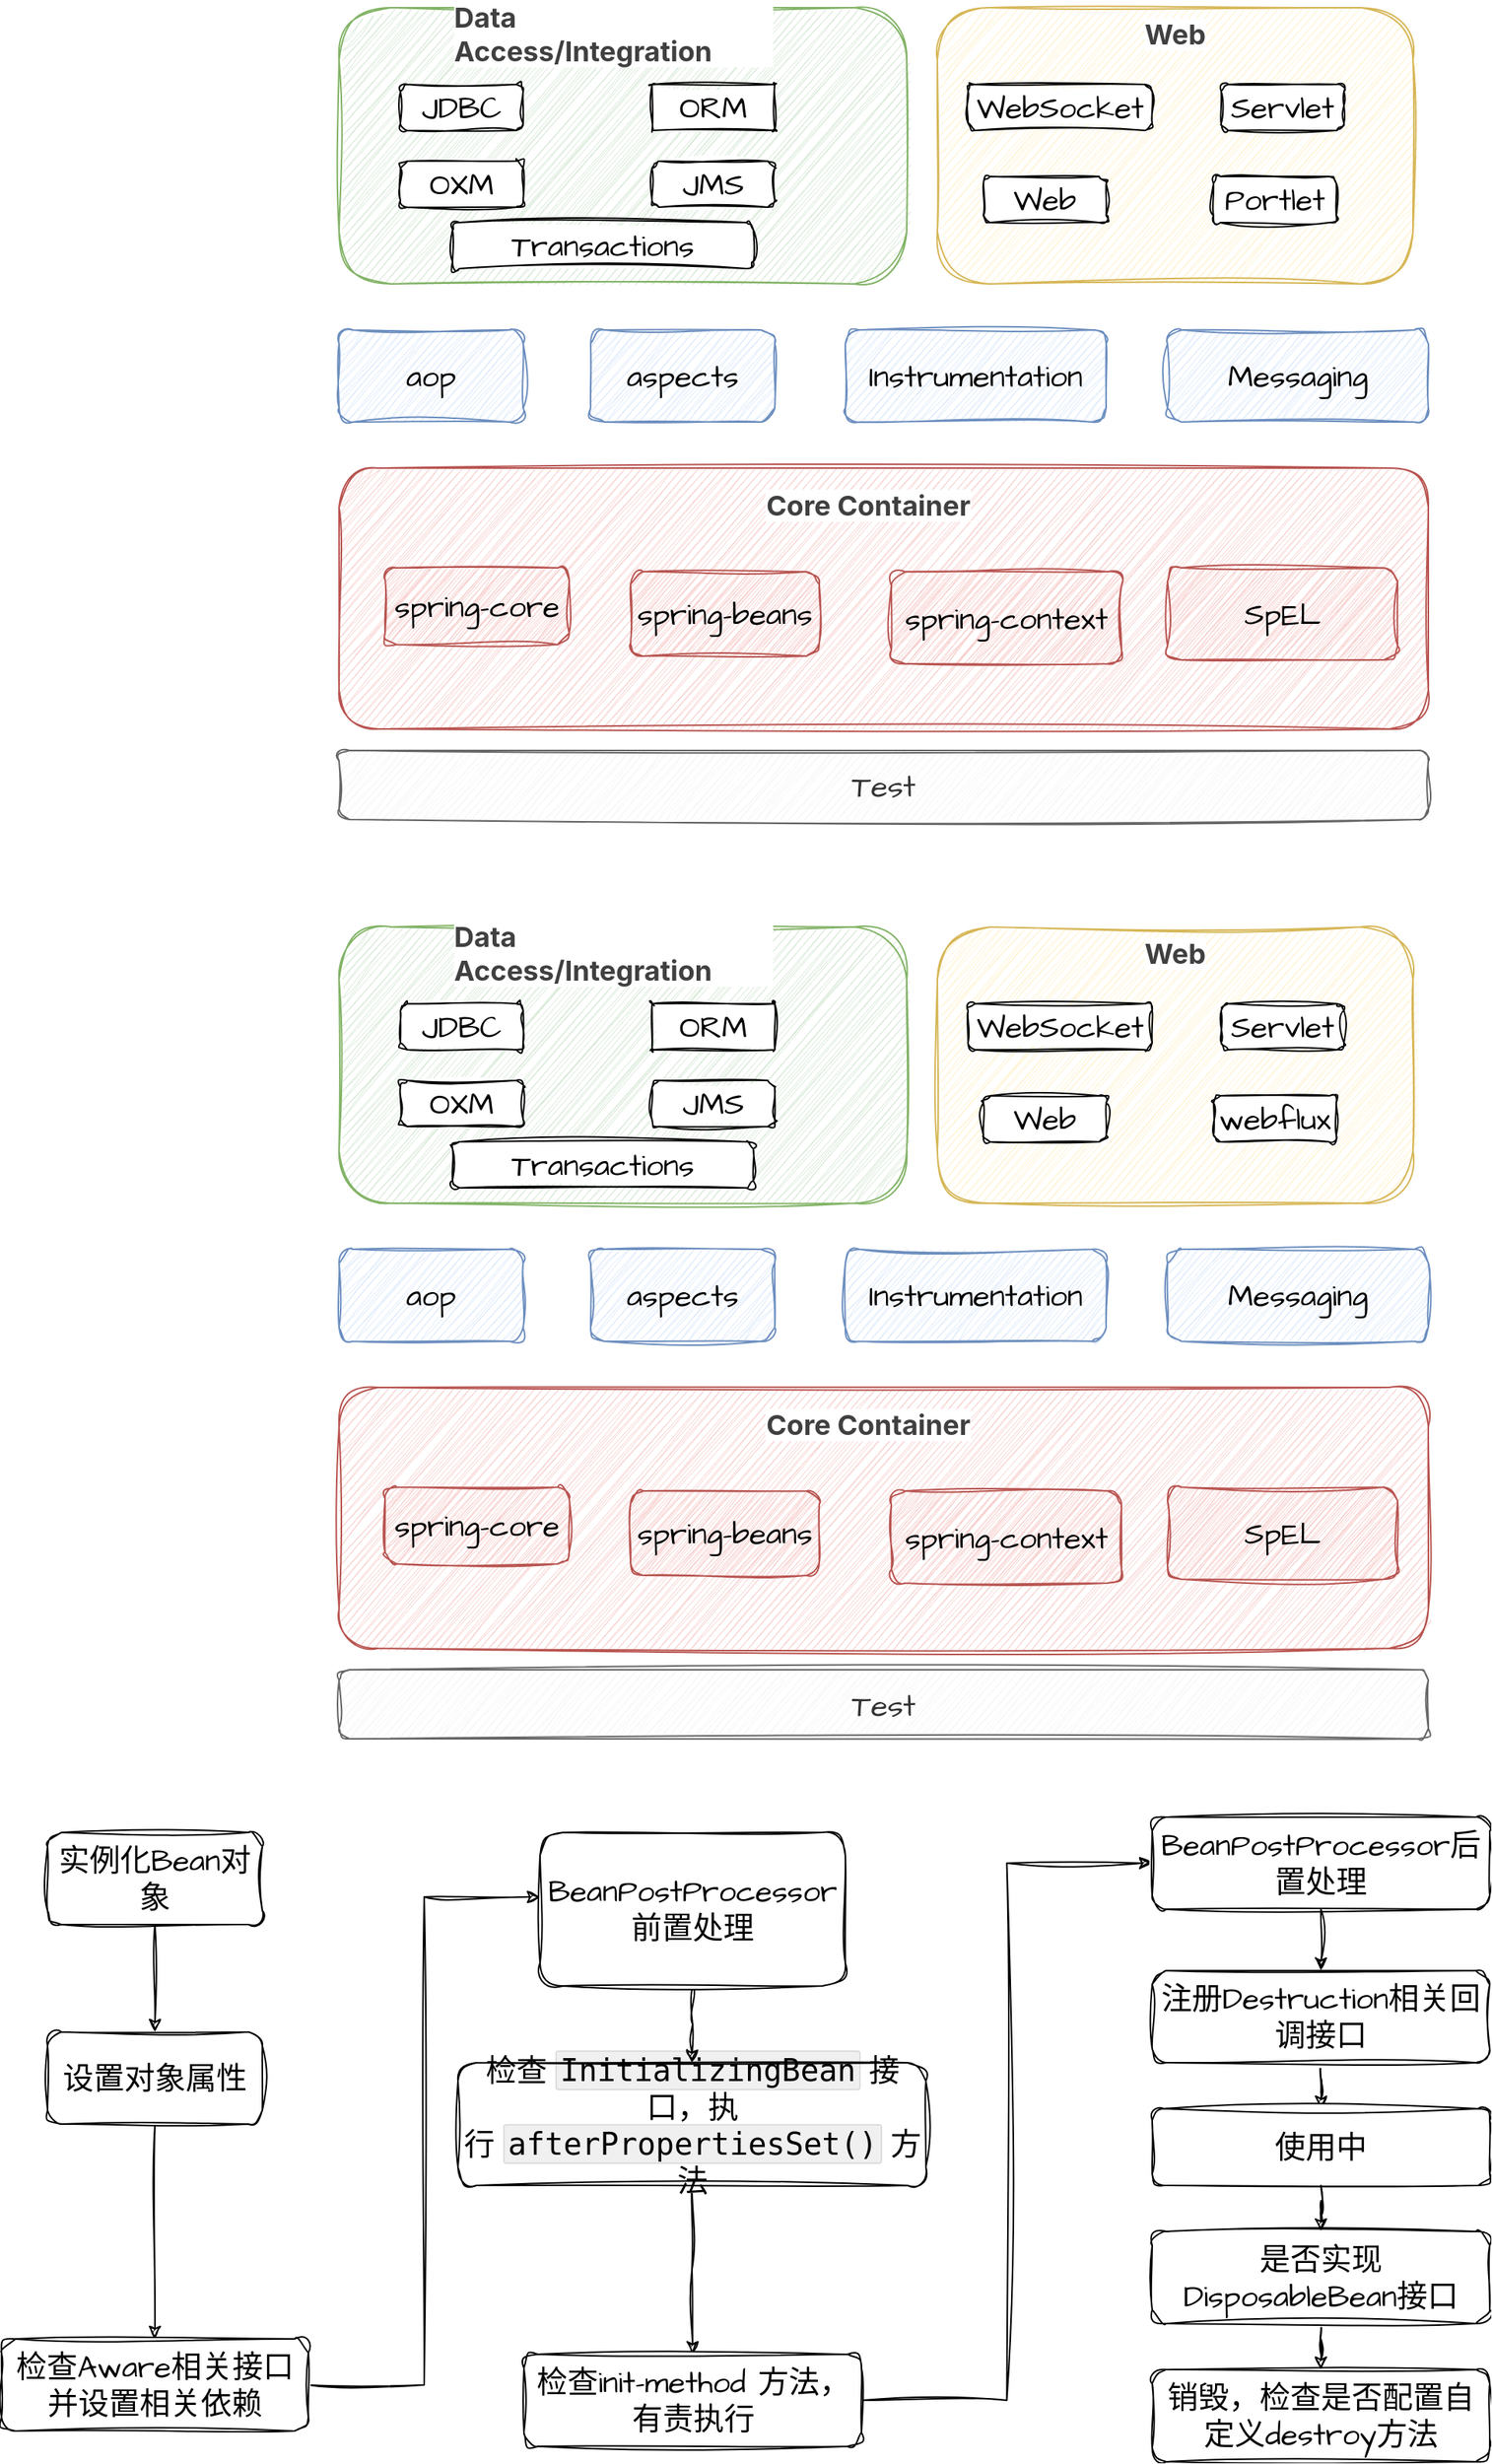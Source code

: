 <mxfile version="20.8.17" type="github">
  <diagram id="C5RBs43oDa-KdzZeNtuy" name="Page-1">
    <mxGraphModel dx="2261" dy="764" grid="1" gridSize="10" guides="1" tooltips="1" connect="1" arrows="1" fold="1" page="1" pageScale="1" pageWidth="827" pageHeight="1169" math="0" shadow="0">
      <root>
        <mxCell id="WIyWlLk6GJQsqaUBKTNV-0" />
        <mxCell id="WIyWlLk6GJQsqaUBKTNV-1" parent="WIyWlLk6GJQsqaUBKTNV-0" />
        <mxCell id="QozmgegoUU3S1SJGQ9iV-0" value="" style="rounded=1;whiteSpace=wrap;html=1;sketch=1;hachureGap=4;jiggle=2;curveFitting=1;fontFamily=Architects Daughter;fontSource=https%3A%2F%2Ffonts.googleapis.com%2Fcss%3Ffamily%3DArchitects%2BDaughter;fontSize=20;fillColor=#f8cecc;strokeColor=#b85450;" vertex="1" parent="WIyWlLk6GJQsqaUBKTNV-1">
          <mxGeometry x="130" y="401" width="710" height="170" as="geometry" />
        </mxCell>
        <mxCell id="QozmgegoUU3S1SJGQ9iV-1" value="spring-core" style="rounded=1;whiteSpace=wrap;html=1;sketch=1;hachureGap=4;jiggle=2;curveFitting=1;fontFamily=Architects Daughter;fontSource=https%3A%2F%2Ffonts.googleapis.com%2Fcss%3Ffamily%3DArchitects%2BDaughter;fontSize=20;fillColor=#f8cecc;strokeColor=#b85450;" vertex="1" parent="WIyWlLk6GJQsqaUBKTNV-1">
          <mxGeometry x="160" y="466" width="120" height="50" as="geometry" />
        </mxCell>
        <mxCell id="QozmgegoUU3S1SJGQ9iV-2" value="spring-beans" style="rounded=1;whiteSpace=wrap;html=1;sketch=1;hachureGap=4;jiggle=2;curveFitting=1;fontFamily=Architects Daughter;fontSource=https%3A%2F%2Ffonts.googleapis.com%2Fcss%3Ffamily%3DArchitects%2BDaughter;fontSize=20;fillColor=#f8cecc;strokeColor=#b85450;" vertex="1" parent="WIyWlLk6GJQsqaUBKTNV-1">
          <mxGeometry x="320" y="468.5" width="123" height="55" as="geometry" />
        </mxCell>
        <mxCell id="QozmgegoUU3S1SJGQ9iV-3" value="spring-context" style="rounded=1;whiteSpace=wrap;html=1;sketch=1;hachureGap=4;jiggle=2;curveFitting=1;fontFamily=Architects Daughter;fontSource=https%3A%2F%2Ffonts.googleapis.com%2Fcss%3Ffamily%3DArchitects%2BDaughter;fontSize=20;fillColor=#f8cecc;strokeColor=#b85450;" vertex="1" parent="WIyWlLk6GJQsqaUBKTNV-1">
          <mxGeometry x="490" y="468.5" width="150" height="60" as="geometry" />
        </mxCell>
        <mxCell id="QozmgegoUU3S1SJGQ9iV-5" value="SpEL" style="rounded=1;whiteSpace=wrap;html=1;sketch=1;hachureGap=4;jiggle=2;curveFitting=1;fontFamily=Architects Daughter;fontSource=https%3A%2F%2Ffonts.googleapis.com%2Fcss%3Ffamily%3DArchitects%2BDaughter;fontSize=20;fillColor=#f8cecc;strokeColor=#b85450;" vertex="1" parent="WIyWlLk6GJQsqaUBKTNV-1">
          <mxGeometry x="670" y="466" width="150" height="60" as="geometry" />
        </mxCell>
        <mxCell id="QozmgegoUU3S1SJGQ9iV-6" value="aop" style="rounded=1;whiteSpace=wrap;html=1;sketch=1;hachureGap=4;jiggle=2;curveFitting=1;fontFamily=Architects Daughter;fontSource=https%3A%2F%2Ffonts.googleapis.com%2Fcss%3Ffamily%3DArchitects%2BDaughter;fontSize=20;fillColor=#dae8fc;strokeColor=#6c8ebf;" vertex="1" parent="WIyWlLk6GJQsqaUBKTNV-1">
          <mxGeometry x="130" y="311" width="120" height="60" as="geometry" />
        </mxCell>
        <mxCell id="QozmgegoUU3S1SJGQ9iV-7" value="aspects" style="rounded=1;whiteSpace=wrap;html=1;sketch=1;hachureGap=4;jiggle=2;curveFitting=1;fontFamily=Architects Daughter;fontSource=https%3A%2F%2Ffonts.googleapis.com%2Fcss%3Ffamily%3DArchitects%2BDaughter;fontSize=20;fillColor=#dae8fc;strokeColor=#6c8ebf;" vertex="1" parent="WIyWlLk6GJQsqaUBKTNV-1">
          <mxGeometry x="294" y="311" width="120" height="60" as="geometry" />
        </mxCell>
        <mxCell id="QozmgegoUU3S1SJGQ9iV-8" value="Instrumentation" style="rounded=1;whiteSpace=wrap;html=1;sketch=1;hachureGap=4;jiggle=2;curveFitting=1;fontFamily=Architects Daughter;fontSource=https%3A%2F%2Ffonts.googleapis.com%2Fcss%3Ffamily%3DArchitects%2BDaughter;fontSize=20;fillColor=#dae8fc;strokeColor=#6c8ebf;" vertex="1" parent="WIyWlLk6GJQsqaUBKTNV-1">
          <mxGeometry x="460" y="311" width="170" height="60" as="geometry" />
        </mxCell>
        <mxCell id="QozmgegoUU3S1SJGQ9iV-9" value="Messaging" style="rounded=1;whiteSpace=wrap;html=1;sketch=1;hachureGap=4;jiggle=2;curveFitting=1;fontFamily=Architects Daughter;fontSource=https%3A%2F%2Ffonts.googleapis.com%2Fcss%3Ffamily%3DArchitects%2BDaughter;fontSize=20;fillColor=#dae8fc;strokeColor=#6c8ebf;" vertex="1" parent="WIyWlLk6GJQsqaUBKTNV-1">
          <mxGeometry x="670" y="311" width="170" height="60" as="geometry" />
        </mxCell>
        <mxCell id="QozmgegoUU3S1SJGQ9iV-10" value="" style="rounded=1;whiteSpace=wrap;html=1;sketch=1;hachureGap=4;jiggle=2;curveFitting=1;fontFamily=Architects Daughter;fontSource=https%3A%2F%2Ffonts.googleapis.com%2Fcss%3Ffamily%3DArchitects%2BDaughter;fontSize=20;arcSize=19;fillColor=#d5e8d4;strokeColor=#82b366;" vertex="1" parent="WIyWlLk6GJQsqaUBKTNV-1">
          <mxGeometry x="130" y="101" width="370" height="180" as="geometry" />
        </mxCell>
        <mxCell id="QozmgegoUU3S1SJGQ9iV-12" value="&lt;h5 style=&quot;box-sizing: border-box; margin-top: 0px; margin-bottom: 16px; color: rgb(64, 64, 64); text-rendering: optimizelegibility; font-size: 18px; font-family: -apple-system, BlinkMacSystemFont, &amp;quot;Apple Color Emoji&amp;quot;, &amp;quot;Segoe UI Emoji&amp;quot;, &amp;quot;Segoe UI Symbol&amp;quot;, &amp;quot;Segoe UI&amp;quot;, &amp;quot;PingFang SC&amp;quot;, &amp;quot;Hiragino Sans GB&amp;quot;, &amp;quot;Microsoft YaHei&amp;quot;, &amp;quot;Helvetica Neue&amp;quot;, Helvetica, Arial, sans-serif; text-align: start; background-color: rgb(255, 255, 255);&quot;&gt;Data Access/Integration&lt;/h5&gt;" style="text;html=1;strokeColor=none;fillColor=none;align=center;verticalAlign=middle;whiteSpace=wrap;rounded=0;fontSize=20;fontFamily=Architects Daughter;" vertex="1" parent="WIyWlLk6GJQsqaUBKTNV-1">
          <mxGeometry x="204" y="111" width="210" height="30" as="geometry" />
        </mxCell>
        <mxCell id="QozmgegoUU3S1SJGQ9iV-13" value="JDBC" style="rounded=1;whiteSpace=wrap;html=1;sketch=1;hachureGap=4;jiggle=2;curveFitting=1;fontFamily=Architects Daughter;fontSource=https%3A%2F%2Ffonts.googleapis.com%2Fcss%3Ffamily%3DArchitects%2BDaughter;fontSize=20;" vertex="1" parent="WIyWlLk6GJQsqaUBKTNV-1">
          <mxGeometry x="170" y="151" width="80" height="30" as="geometry" />
        </mxCell>
        <mxCell id="QozmgegoUU3S1SJGQ9iV-14" value="ORM" style="rounded=1;whiteSpace=wrap;html=1;sketch=1;hachureGap=4;jiggle=2;curveFitting=1;fontFamily=Architects Daughter;fontSource=https%3A%2F%2Ffonts.googleapis.com%2Fcss%3Ffamily%3DArchitects%2BDaughter;fontSize=20;arcSize=0;" vertex="1" parent="WIyWlLk6GJQsqaUBKTNV-1">
          <mxGeometry x="334" y="151" width="80" height="30" as="geometry" />
        </mxCell>
        <mxCell id="QozmgegoUU3S1SJGQ9iV-15" value="OXM" style="rounded=1;whiteSpace=wrap;html=1;sketch=1;hachureGap=4;jiggle=2;curveFitting=1;fontFamily=Architects Daughter;fontSource=https%3A%2F%2Ffonts.googleapis.com%2Fcss%3Ffamily%3DArchitects%2BDaughter;fontSize=20;" vertex="1" parent="WIyWlLk6GJQsqaUBKTNV-1">
          <mxGeometry x="170" y="201" width="80" height="30" as="geometry" />
        </mxCell>
        <mxCell id="QozmgegoUU3S1SJGQ9iV-16" value="JMS" style="rounded=1;whiteSpace=wrap;html=1;sketch=1;hachureGap=4;jiggle=2;curveFitting=1;fontFamily=Architects Daughter;fontSource=https%3A%2F%2Ffonts.googleapis.com%2Fcss%3Ffamily%3DArchitects%2BDaughter;fontSize=20;" vertex="1" parent="WIyWlLk6GJQsqaUBKTNV-1">
          <mxGeometry x="334" y="201" width="80" height="30" as="geometry" />
        </mxCell>
        <mxCell id="QozmgegoUU3S1SJGQ9iV-18" value="Transactions" style="rounded=1;whiteSpace=wrap;html=1;sketch=1;hachureGap=4;jiggle=2;curveFitting=1;fontFamily=Architects Daughter;fontSource=https%3A%2F%2Ffonts.googleapis.com%2Fcss%3Ffamily%3DArchitects%2BDaughter;fontSize=20;" vertex="1" parent="WIyWlLk6GJQsqaUBKTNV-1">
          <mxGeometry x="204" y="241" width="196" height="30" as="geometry" />
        </mxCell>
        <mxCell id="QozmgegoUU3S1SJGQ9iV-19" value="" style="rounded=1;whiteSpace=wrap;html=1;sketch=1;hachureGap=4;jiggle=2;curveFitting=1;fontFamily=Architects Daughter;fontSource=https%3A%2F%2Ffonts.googleapis.com%2Fcss%3Ffamily%3DArchitects%2BDaughter;fontSize=20;arcSize=19;fillColor=#fff2cc;strokeColor=#d6b656;" vertex="1" parent="WIyWlLk6GJQsqaUBKTNV-1">
          <mxGeometry x="520" y="101" width="310" height="180" as="geometry" />
        </mxCell>
        <mxCell id="QozmgegoUU3S1SJGQ9iV-20" value="&lt;h5 style=&quot;box-sizing: border-box; margin-top: 0px; margin-bottom: 16px; color: rgb(64, 64, 64); text-rendering: optimizelegibility; font-size: 18px; font-family: -apple-system, BlinkMacSystemFont, &amp;quot;Apple Color Emoji&amp;quot;, &amp;quot;Segoe UI Emoji&amp;quot;, &amp;quot;Segoe UI Symbol&amp;quot;, &amp;quot;Segoe UI&amp;quot;, &amp;quot;PingFang SC&amp;quot;, &amp;quot;Hiragino Sans GB&amp;quot;, &amp;quot;Microsoft YaHei&amp;quot;, &amp;quot;Helvetica Neue&amp;quot;, Helvetica, Arial, sans-serif; text-align: start; background-color: rgb(255, 255, 255);&quot;&gt;Web&lt;/h5&gt;" style="text;html=1;strokeColor=none;fillColor=none;align=center;verticalAlign=middle;whiteSpace=wrap;rounded=0;fontSize=20;fontFamily=Architects Daughter;" vertex="1" parent="WIyWlLk6GJQsqaUBKTNV-1">
          <mxGeometry x="570" y="111" width="210" height="30" as="geometry" />
        </mxCell>
        <mxCell id="QozmgegoUU3S1SJGQ9iV-22" value="WebSocket" style="rounded=1;whiteSpace=wrap;html=1;sketch=1;hachureGap=4;jiggle=2;curveFitting=1;fontFamily=Architects Daughter;fontSource=https%3A%2F%2Ffonts.googleapis.com%2Fcss%3Ffamily%3DArchitects%2BDaughter;fontSize=20;" vertex="1" parent="WIyWlLk6GJQsqaUBKTNV-1">
          <mxGeometry x="540" y="151" width="120" height="30" as="geometry" />
        </mxCell>
        <mxCell id="QozmgegoUU3S1SJGQ9iV-23" value="Servlet" style="rounded=1;whiteSpace=wrap;html=1;sketch=1;hachureGap=4;jiggle=2;curveFitting=1;fontFamily=Architects Daughter;fontSource=https%3A%2F%2Ffonts.googleapis.com%2Fcss%3Ffamily%3DArchitects%2BDaughter;fontSize=20;" vertex="1" parent="WIyWlLk6GJQsqaUBKTNV-1">
          <mxGeometry x="705" y="151" width="80" height="30" as="geometry" />
        </mxCell>
        <mxCell id="QozmgegoUU3S1SJGQ9iV-24" value="Web" style="rounded=1;whiteSpace=wrap;html=1;sketch=1;hachureGap=4;jiggle=2;curveFitting=1;fontFamily=Architects Daughter;fontSource=https%3A%2F%2Ffonts.googleapis.com%2Fcss%3Ffamily%3DArchitects%2BDaughter;fontSize=20;" vertex="1" parent="WIyWlLk6GJQsqaUBKTNV-1">
          <mxGeometry x="550" y="211" width="80" height="30" as="geometry" />
        </mxCell>
        <mxCell id="QozmgegoUU3S1SJGQ9iV-25" value="Portlet" style="rounded=1;whiteSpace=wrap;html=1;sketch=1;hachureGap=4;jiggle=2;curveFitting=1;fontFamily=Architects Daughter;fontSource=https%3A%2F%2Ffonts.googleapis.com%2Fcss%3Ffamily%3DArchitects%2BDaughter;fontSize=20;" vertex="1" parent="WIyWlLk6GJQsqaUBKTNV-1">
          <mxGeometry x="700" y="211" width="80" height="30" as="geometry" />
        </mxCell>
        <mxCell id="QozmgegoUU3S1SJGQ9iV-26" value="&#xa;&lt;h5 style=&quot;border-color: var(--border-color); font-style: normal; font-variant-ligatures: normal; font-variant-caps: normal; letter-spacing: normal; orphans: 2; text-indent: 0px; text-transform: none; widows: 2; word-spacing: 0px; -webkit-text-stroke-width: 0px; text-decoration-thickness: initial; text-decoration-style: initial; text-decoration-color: initial; box-sizing: border-box; margin-top: 0px; margin-bottom: 16px; color: rgb(64, 64, 64); text-rendering: optimizelegibility; font-size: 18px; font-family: -apple-system, BlinkMacSystemFont, &amp;quot;Apple Color Emoji&amp;quot;, &amp;quot;Segoe UI Emoji&amp;quot;, &amp;quot;Segoe UI Symbol&amp;quot;, &amp;quot;Segoe UI&amp;quot;, &amp;quot;PingFang SC&amp;quot;, &amp;quot;Hiragino Sans GB&amp;quot;, &amp;quot;Microsoft YaHei&amp;quot;, &amp;quot;Helvetica Neue&amp;quot;, Helvetica, Arial, sans-serif; text-align: start; background-color: rgb(255, 255, 255);&quot;&gt;Core Container&lt;/h5&gt;&#xa;&#xa;" style="text;html=1;strokeColor=none;fillColor=none;align=center;verticalAlign=middle;whiteSpace=wrap;rounded=0;fontSize=20;fontFamily=Architects Daughter;" vertex="1" parent="WIyWlLk6GJQsqaUBKTNV-1">
          <mxGeometry x="400" y="430" width="150" height="30" as="geometry" />
        </mxCell>
        <mxCell id="QozmgegoUU3S1SJGQ9iV-28" value="Test" style="rounded=1;whiteSpace=wrap;html=1;sketch=1;hachureGap=4;jiggle=2;curveFitting=1;fontFamily=Architects Daughter;fontSource=https%3A%2F%2Ffonts.googleapis.com%2Fcss%3Ffamily%3DArchitects%2BDaughter;fontSize=20;fillColor=#f5f5f5;strokeColor=#666666;fontColor=#333333;" vertex="1" parent="WIyWlLk6GJQsqaUBKTNV-1">
          <mxGeometry x="130" y="585" width="710" height="45" as="geometry" />
        </mxCell>
        <mxCell id="QozmgegoUU3S1SJGQ9iV-29" value="" style="rounded=1;whiteSpace=wrap;html=1;sketch=1;hachureGap=4;jiggle=2;curveFitting=1;fontFamily=Architects Daughter;fontSource=https%3A%2F%2Ffonts.googleapis.com%2Fcss%3Ffamily%3DArchitects%2BDaughter;fontSize=20;fillColor=#f8cecc;strokeColor=#b85450;" vertex="1" parent="WIyWlLk6GJQsqaUBKTNV-1">
          <mxGeometry x="130" y="1000" width="710" height="170" as="geometry" />
        </mxCell>
        <mxCell id="QozmgegoUU3S1SJGQ9iV-30" value="spring-core" style="rounded=1;whiteSpace=wrap;html=1;sketch=1;hachureGap=4;jiggle=2;curveFitting=1;fontFamily=Architects Daughter;fontSource=https%3A%2F%2Ffonts.googleapis.com%2Fcss%3Ffamily%3DArchitects%2BDaughter;fontSize=20;fillColor=#f8cecc;strokeColor=#b85450;" vertex="1" parent="WIyWlLk6GJQsqaUBKTNV-1">
          <mxGeometry x="160" y="1065" width="120" height="50" as="geometry" />
        </mxCell>
        <mxCell id="QozmgegoUU3S1SJGQ9iV-31" value="spring-beans" style="rounded=1;whiteSpace=wrap;html=1;sketch=1;hachureGap=4;jiggle=2;curveFitting=1;fontFamily=Architects Daughter;fontSource=https%3A%2F%2Ffonts.googleapis.com%2Fcss%3Ffamily%3DArchitects%2BDaughter;fontSize=20;fillColor=#f8cecc;strokeColor=#b85450;" vertex="1" parent="WIyWlLk6GJQsqaUBKTNV-1">
          <mxGeometry x="320" y="1067.5" width="123" height="55" as="geometry" />
        </mxCell>
        <mxCell id="QozmgegoUU3S1SJGQ9iV-32" value="spring-context" style="rounded=1;whiteSpace=wrap;html=1;sketch=1;hachureGap=4;jiggle=2;curveFitting=1;fontFamily=Architects Daughter;fontSource=https%3A%2F%2Ffonts.googleapis.com%2Fcss%3Ffamily%3DArchitects%2BDaughter;fontSize=20;fillColor=#f8cecc;strokeColor=#b85450;" vertex="1" parent="WIyWlLk6GJQsqaUBKTNV-1">
          <mxGeometry x="490" y="1067.5" width="150" height="60" as="geometry" />
        </mxCell>
        <mxCell id="QozmgegoUU3S1SJGQ9iV-33" value="SpEL" style="rounded=1;whiteSpace=wrap;html=1;sketch=1;hachureGap=4;jiggle=2;curveFitting=1;fontFamily=Architects Daughter;fontSource=https%3A%2F%2Ffonts.googleapis.com%2Fcss%3Ffamily%3DArchitects%2BDaughter;fontSize=20;fillColor=#f8cecc;strokeColor=#b85450;" vertex="1" parent="WIyWlLk6GJQsqaUBKTNV-1">
          <mxGeometry x="670" y="1065" width="150" height="60" as="geometry" />
        </mxCell>
        <mxCell id="QozmgegoUU3S1SJGQ9iV-34" value="aop" style="rounded=1;whiteSpace=wrap;html=1;sketch=1;hachureGap=4;jiggle=2;curveFitting=1;fontFamily=Architects Daughter;fontSource=https%3A%2F%2Ffonts.googleapis.com%2Fcss%3Ffamily%3DArchitects%2BDaughter;fontSize=20;fillColor=#dae8fc;strokeColor=#6c8ebf;" vertex="1" parent="WIyWlLk6GJQsqaUBKTNV-1">
          <mxGeometry x="130" y="910" width="120" height="60" as="geometry" />
        </mxCell>
        <mxCell id="QozmgegoUU3S1SJGQ9iV-35" value="aspects" style="rounded=1;whiteSpace=wrap;html=1;sketch=1;hachureGap=4;jiggle=2;curveFitting=1;fontFamily=Architects Daughter;fontSource=https%3A%2F%2Ffonts.googleapis.com%2Fcss%3Ffamily%3DArchitects%2BDaughter;fontSize=20;fillColor=#dae8fc;strokeColor=#6c8ebf;" vertex="1" parent="WIyWlLk6GJQsqaUBKTNV-1">
          <mxGeometry x="294" y="910" width="120" height="60" as="geometry" />
        </mxCell>
        <mxCell id="QozmgegoUU3S1SJGQ9iV-36" value="Instrumentation" style="rounded=1;whiteSpace=wrap;html=1;sketch=1;hachureGap=4;jiggle=2;curveFitting=1;fontFamily=Architects Daughter;fontSource=https%3A%2F%2Ffonts.googleapis.com%2Fcss%3Ffamily%3DArchitects%2BDaughter;fontSize=20;fillColor=#dae8fc;strokeColor=#6c8ebf;" vertex="1" parent="WIyWlLk6GJQsqaUBKTNV-1">
          <mxGeometry x="460" y="910" width="170" height="60" as="geometry" />
        </mxCell>
        <mxCell id="QozmgegoUU3S1SJGQ9iV-37" value="Messaging" style="rounded=1;whiteSpace=wrap;html=1;sketch=1;hachureGap=4;jiggle=2;curveFitting=1;fontFamily=Architects Daughter;fontSource=https%3A%2F%2Ffonts.googleapis.com%2Fcss%3Ffamily%3DArchitects%2BDaughter;fontSize=20;fillColor=#dae8fc;strokeColor=#6c8ebf;" vertex="1" parent="WIyWlLk6GJQsqaUBKTNV-1">
          <mxGeometry x="670" y="910" width="170" height="60" as="geometry" />
        </mxCell>
        <mxCell id="QozmgegoUU3S1SJGQ9iV-38" value="" style="rounded=1;whiteSpace=wrap;html=1;sketch=1;hachureGap=4;jiggle=2;curveFitting=1;fontFamily=Architects Daughter;fontSource=https%3A%2F%2Ffonts.googleapis.com%2Fcss%3Ffamily%3DArchitects%2BDaughter;fontSize=20;arcSize=19;fillColor=#d5e8d4;strokeColor=#82b366;" vertex="1" parent="WIyWlLk6GJQsqaUBKTNV-1">
          <mxGeometry x="130" y="700" width="370" height="180" as="geometry" />
        </mxCell>
        <mxCell id="QozmgegoUU3S1SJGQ9iV-39" value="&lt;h5 style=&quot;box-sizing: border-box; margin-top: 0px; margin-bottom: 16px; color: rgb(64, 64, 64); text-rendering: optimizelegibility; font-size: 18px; font-family: -apple-system, BlinkMacSystemFont, &amp;quot;Apple Color Emoji&amp;quot;, &amp;quot;Segoe UI Emoji&amp;quot;, &amp;quot;Segoe UI Symbol&amp;quot;, &amp;quot;Segoe UI&amp;quot;, &amp;quot;PingFang SC&amp;quot;, &amp;quot;Hiragino Sans GB&amp;quot;, &amp;quot;Microsoft YaHei&amp;quot;, &amp;quot;Helvetica Neue&amp;quot;, Helvetica, Arial, sans-serif; text-align: start; background-color: rgb(255, 255, 255);&quot;&gt;Data Access/Integration&lt;/h5&gt;" style="text;html=1;strokeColor=none;fillColor=none;align=center;verticalAlign=middle;whiteSpace=wrap;rounded=0;fontSize=20;fontFamily=Architects Daughter;" vertex="1" parent="WIyWlLk6GJQsqaUBKTNV-1">
          <mxGeometry x="204" y="710" width="210" height="30" as="geometry" />
        </mxCell>
        <mxCell id="QozmgegoUU3S1SJGQ9iV-40" value="JDBC" style="rounded=1;whiteSpace=wrap;html=1;sketch=1;hachureGap=4;jiggle=2;curveFitting=1;fontFamily=Architects Daughter;fontSource=https%3A%2F%2Ffonts.googleapis.com%2Fcss%3Ffamily%3DArchitects%2BDaughter;fontSize=20;" vertex="1" parent="WIyWlLk6GJQsqaUBKTNV-1">
          <mxGeometry x="170" y="750" width="80" height="30" as="geometry" />
        </mxCell>
        <mxCell id="QozmgegoUU3S1SJGQ9iV-41" value="ORM" style="rounded=1;whiteSpace=wrap;html=1;sketch=1;hachureGap=4;jiggle=2;curveFitting=1;fontFamily=Architects Daughter;fontSource=https%3A%2F%2Ffonts.googleapis.com%2Fcss%3Ffamily%3DArchitects%2BDaughter;fontSize=20;arcSize=0;" vertex="1" parent="WIyWlLk6GJQsqaUBKTNV-1">
          <mxGeometry x="334" y="750" width="80" height="30" as="geometry" />
        </mxCell>
        <mxCell id="QozmgegoUU3S1SJGQ9iV-42" value="OXM" style="rounded=1;whiteSpace=wrap;html=1;sketch=1;hachureGap=4;jiggle=2;curveFitting=1;fontFamily=Architects Daughter;fontSource=https%3A%2F%2Ffonts.googleapis.com%2Fcss%3Ffamily%3DArchitects%2BDaughter;fontSize=20;" vertex="1" parent="WIyWlLk6GJQsqaUBKTNV-1">
          <mxGeometry x="170" y="800" width="80" height="30" as="geometry" />
        </mxCell>
        <mxCell id="QozmgegoUU3S1SJGQ9iV-43" value="JMS" style="rounded=1;whiteSpace=wrap;html=1;sketch=1;hachureGap=4;jiggle=2;curveFitting=1;fontFamily=Architects Daughter;fontSource=https%3A%2F%2Ffonts.googleapis.com%2Fcss%3Ffamily%3DArchitects%2BDaughter;fontSize=20;" vertex="1" parent="WIyWlLk6GJQsqaUBKTNV-1">
          <mxGeometry x="334" y="800" width="80" height="30" as="geometry" />
        </mxCell>
        <mxCell id="QozmgegoUU3S1SJGQ9iV-44" value="Transactions" style="rounded=1;whiteSpace=wrap;html=1;sketch=1;hachureGap=4;jiggle=2;curveFitting=1;fontFamily=Architects Daughter;fontSource=https%3A%2F%2Ffonts.googleapis.com%2Fcss%3Ffamily%3DArchitects%2BDaughter;fontSize=20;" vertex="1" parent="WIyWlLk6GJQsqaUBKTNV-1">
          <mxGeometry x="204" y="840" width="196" height="30" as="geometry" />
        </mxCell>
        <mxCell id="QozmgegoUU3S1SJGQ9iV-45" value="" style="rounded=1;whiteSpace=wrap;html=1;sketch=1;hachureGap=4;jiggle=2;curveFitting=1;fontFamily=Architects Daughter;fontSource=https%3A%2F%2Ffonts.googleapis.com%2Fcss%3Ffamily%3DArchitects%2BDaughter;fontSize=20;arcSize=19;fillColor=#fff2cc;strokeColor=#d6b656;" vertex="1" parent="WIyWlLk6GJQsqaUBKTNV-1">
          <mxGeometry x="520" y="700" width="310" height="180" as="geometry" />
        </mxCell>
        <mxCell id="QozmgegoUU3S1SJGQ9iV-46" value="&lt;h5 style=&quot;box-sizing: border-box; margin-top: 0px; margin-bottom: 16px; color: rgb(64, 64, 64); text-rendering: optimizelegibility; font-size: 18px; font-family: -apple-system, BlinkMacSystemFont, &amp;quot;Apple Color Emoji&amp;quot;, &amp;quot;Segoe UI Emoji&amp;quot;, &amp;quot;Segoe UI Symbol&amp;quot;, &amp;quot;Segoe UI&amp;quot;, &amp;quot;PingFang SC&amp;quot;, &amp;quot;Hiragino Sans GB&amp;quot;, &amp;quot;Microsoft YaHei&amp;quot;, &amp;quot;Helvetica Neue&amp;quot;, Helvetica, Arial, sans-serif; text-align: start; background-color: rgb(255, 255, 255);&quot;&gt;Web&lt;/h5&gt;" style="text;html=1;strokeColor=none;fillColor=none;align=center;verticalAlign=middle;whiteSpace=wrap;rounded=0;fontSize=20;fontFamily=Architects Daughter;" vertex="1" parent="WIyWlLk6GJQsqaUBKTNV-1">
          <mxGeometry x="570" y="710" width="210" height="30" as="geometry" />
        </mxCell>
        <mxCell id="QozmgegoUU3S1SJGQ9iV-47" value="WebSocket" style="rounded=1;whiteSpace=wrap;html=1;sketch=1;hachureGap=4;jiggle=2;curveFitting=1;fontFamily=Architects Daughter;fontSource=https%3A%2F%2Ffonts.googleapis.com%2Fcss%3Ffamily%3DArchitects%2BDaughter;fontSize=20;" vertex="1" parent="WIyWlLk6GJQsqaUBKTNV-1">
          <mxGeometry x="540" y="750" width="120" height="30" as="geometry" />
        </mxCell>
        <mxCell id="QozmgegoUU3S1SJGQ9iV-48" value="Servlet" style="rounded=1;whiteSpace=wrap;html=1;sketch=1;hachureGap=4;jiggle=2;curveFitting=1;fontFamily=Architects Daughter;fontSource=https%3A%2F%2Ffonts.googleapis.com%2Fcss%3Ffamily%3DArchitects%2BDaughter;fontSize=20;" vertex="1" parent="WIyWlLk6GJQsqaUBKTNV-1">
          <mxGeometry x="705" y="750" width="80" height="30" as="geometry" />
        </mxCell>
        <mxCell id="QozmgegoUU3S1SJGQ9iV-49" value="Web" style="rounded=1;whiteSpace=wrap;html=1;sketch=1;hachureGap=4;jiggle=2;curveFitting=1;fontFamily=Architects Daughter;fontSource=https%3A%2F%2Ffonts.googleapis.com%2Fcss%3Ffamily%3DArchitects%2BDaughter;fontSize=20;" vertex="1" parent="WIyWlLk6GJQsqaUBKTNV-1">
          <mxGeometry x="550" y="810" width="80" height="30" as="geometry" />
        </mxCell>
        <mxCell id="QozmgegoUU3S1SJGQ9iV-50" value="webflux" style="rounded=1;whiteSpace=wrap;html=1;sketch=1;hachureGap=4;jiggle=2;curveFitting=1;fontFamily=Architects Daughter;fontSource=https%3A%2F%2Ffonts.googleapis.com%2Fcss%3Ffamily%3DArchitects%2BDaughter;fontSize=20;" vertex="1" parent="WIyWlLk6GJQsqaUBKTNV-1">
          <mxGeometry x="700" y="810" width="80" height="30" as="geometry" />
        </mxCell>
        <mxCell id="QozmgegoUU3S1SJGQ9iV-51" value="&#xa;&lt;h5 style=&quot;border-color: var(--border-color); font-style: normal; font-variant-ligatures: normal; font-variant-caps: normal; letter-spacing: normal; orphans: 2; text-indent: 0px; text-transform: none; widows: 2; word-spacing: 0px; -webkit-text-stroke-width: 0px; text-decoration-thickness: initial; text-decoration-style: initial; text-decoration-color: initial; box-sizing: border-box; margin-top: 0px; margin-bottom: 16px; color: rgb(64, 64, 64); text-rendering: optimizelegibility; font-size: 18px; font-family: -apple-system, BlinkMacSystemFont, &amp;quot;Apple Color Emoji&amp;quot;, &amp;quot;Segoe UI Emoji&amp;quot;, &amp;quot;Segoe UI Symbol&amp;quot;, &amp;quot;Segoe UI&amp;quot;, &amp;quot;PingFang SC&amp;quot;, &amp;quot;Hiragino Sans GB&amp;quot;, &amp;quot;Microsoft YaHei&amp;quot;, &amp;quot;Helvetica Neue&amp;quot;, Helvetica, Arial, sans-serif; text-align: start; background-color: rgb(255, 255, 255);&quot;&gt;Core Container&lt;/h5&gt;&#xa;&#xa;" style="text;html=1;strokeColor=none;fillColor=none;align=center;verticalAlign=middle;whiteSpace=wrap;rounded=0;fontSize=20;fontFamily=Architects Daughter;" vertex="1" parent="WIyWlLk6GJQsqaUBKTNV-1">
          <mxGeometry x="400" y="1029" width="150" height="30" as="geometry" />
        </mxCell>
        <mxCell id="QozmgegoUU3S1SJGQ9iV-52" value="Test" style="rounded=1;whiteSpace=wrap;html=1;sketch=1;hachureGap=4;jiggle=2;curveFitting=1;fontFamily=Architects Daughter;fontSource=https%3A%2F%2Ffonts.googleapis.com%2Fcss%3Ffamily%3DArchitects%2BDaughter;fontSize=20;fillColor=#f5f5f5;strokeColor=#666666;fontColor=#333333;" vertex="1" parent="WIyWlLk6GJQsqaUBKTNV-1">
          <mxGeometry x="130" y="1184" width="710" height="45" as="geometry" />
        </mxCell>
        <mxCell id="QozmgegoUU3S1SJGQ9iV-55" style="edgeStyle=orthogonalEdgeStyle;rounded=0;sketch=1;hachureGap=4;jiggle=2;curveFitting=1;orthogonalLoop=1;jettySize=auto;html=1;fontFamily=Architects Daughter;fontSource=https%3A%2F%2Ffonts.googleapis.com%2Fcss%3Ffamily%3DArchitects%2BDaughter;fontSize=16;" edge="1" parent="WIyWlLk6GJQsqaUBKTNV-1" source="QozmgegoUU3S1SJGQ9iV-53" target="QozmgegoUU3S1SJGQ9iV-54">
          <mxGeometry relative="1" as="geometry" />
        </mxCell>
        <mxCell id="QozmgegoUU3S1SJGQ9iV-53" value="实例化Bean对象" style="rounded=1;whiteSpace=wrap;html=1;sketch=1;hachureGap=4;jiggle=2;curveFitting=1;fontFamily=Architects Daughter;fontSource=https%3A%2F%2Ffonts.googleapis.com%2Fcss%3Ffamily%3DArchitects%2BDaughter;fontSize=20;" vertex="1" parent="WIyWlLk6GJQsqaUBKTNV-1">
          <mxGeometry x="-60" y="1290" width="140" height="60" as="geometry" />
        </mxCell>
        <mxCell id="QozmgegoUU3S1SJGQ9iV-57" style="edgeStyle=orthogonalEdgeStyle;rounded=0;sketch=1;hachureGap=4;jiggle=2;curveFitting=1;orthogonalLoop=1;jettySize=auto;html=1;fontFamily=Architects Daughter;fontSource=https%3A%2F%2Ffonts.googleapis.com%2Fcss%3Ffamily%3DArchitects%2BDaughter;fontSize=16;" edge="1" parent="WIyWlLk6GJQsqaUBKTNV-1" source="QozmgegoUU3S1SJGQ9iV-54" target="QozmgegoUU3S1SJGQ9iV-56">
          <mxGeometry relative="1" as="geometry" />
        </mxCell>
        <mxCell id="QozmgegoUU3S1SJGQ9iV-54" value="设置对象属性" style="rounded=1;whiteSpace=wrap;html=1;sketch=1;hachureGap=4;jiggle=2;curveFitting=1;fontFamily=Architects Daughter;fontSource=https%3A%2F%2Ffonts.googleapis.com%2Fcss%3Ffamily%3DArchitects%2BDaughter;fontSize=20;" vertex="1" parent="WIyWlLk6GJQsqaUBKTNV-1">
          <mxGeometry x="-60" y="1420" width="140" height="60" as="geometry" />
        </mxCell>
        <mxCell id="QozmgegoUU3S1SJGQ9iV-66" style="edgeStyle=orthogonalEdgeStyle;rounded=0;sketch=1;hachureGap=4;jiggle=2;curveFitting=1;orthogonalLoop=1;jettySize=auto;html=1;entryX=0;entryY=0.42;entryDx=0;entryDy=0;entryPerimeter=0;fontFamily=Helvetica;fontSize=16;" edge="1" parent="WIyWlLk6GJQsqaUBKTNV-1" source="QozmgegoUU3S1SJGQ9iV-56" target="QozmgegoUU3S1SJGQ9iV-58">
          <mxGeometry relative="1" as="geometry" />
        </mxCell>
        <mxCell id="QozmgegoUU3S1SJGQ9iV-56" value="检查Aware相关接口并设置相关依赖" style="rounded=1;whiteSpace=wrap;html=1;sketch=1;hachureGap=4;jiggle=2;curveFitting=1;fontFamily=Architects Daughter;fontSource=https%3A%2F%2Ffonts.googleapis.com%2Fcss%3Ffamily%3DArchitects%2BDaughter;fontSize=20;" vertex="1" parent="WIyWlLk6GJQsqaUBKTNV-1">
          <mxGeometry x="-90" y="1620" width="200" height="60" as="geometry" />
        </mxCell>
        <mxCell id="QozmgegoUU3S1SJGQ9iV-61" value="" style="edgeStyle=orthogonalEdgeStyle;rounded=0;sketch=1;hachureGap=4;jiggle=2;curveFitting=1;orthogonalLoop=1;jettySize=auto;html=1;fontFamily=Architects Daughter;fontSource=https%3A%2F%2Ffonts.googleapis.com%2Fcss%3Ffamily%3DArchitects%2BDaughter;fontSize=16;" edge="1" parent="WIyWlLk6GJQsqaUBKTNV-1" source="QozmgegoUU3S1SJGQ9iV-58" target="QozmgegoUU3S1SJGQ9iV-60">
          <mxGeometry relative="1" as="geometry" />
        </mxCell>
        <mxCell id="QozmgegoUU3S1SJGQ9iV-58" value="&lt;p&gt;BeanPostProcessor前置处理&lt;br&gt;&lt;/p&gt;&lt;div class=&quot;lake-content&quot;&gt;&lt;span class=&quot;ne-text&quot;&gt;&lt;/span&gt;&lt;/div&gt;" style="whiteSpace=wrap;html=1;fontSize=20;fontFamily=Architects Daughter;rounded=1;sketch=1;hachureGap=4;jiggle=2;curveFitting=1;fontSource=https%3A%2F%2Ffonts.googleapis.com%2Fcss%3Ffamily%3DArchitects%2BDaughter;" vertex="1" parent="WIyWlLk6GJQsqaUBKTNV-1">
          <mxGeometry x="261" y="1290" width="199" height="100" as="geometry" />
        </mxCell>
        <mxCell id="QozmgegoUU3S1SJGQ9iV-63" value="" style="edgeStyle=orthogonalEdgeStyle;rounded=0;sketch=1;hachureGap=4;jiggle=2;curveFitting=1;orthogonalLoop=1;jettySize=auto;html=1;fontFamily=Helvetica;fontSize=16;" edge="1" parent="WIyWlLk6GJQsqaUBKTNV-1" source="QozmgegoUU3S1SJGQ9iV-60" target="QozmgegoUU3S1SJGQ9iV-62">
          <mxGeometry relative="1" as="geometry" />
        </mxCell>
        <mxCell id="QozmgegoUU3S1SJGQ9iV-60" value="&lt;p&gt;检查&amp;nbsp;&lt;code style=&quot;border: 1px solid rgba(0, 0, 0, 0.08); background-color: rgba(0, 0, 0, 0.06); border-radius: 2px; padding: 0px 2px;&quot; class=&quot;ne-code&quot;&gt;InitializingBean&lt;/code&gt;&amp;nbsp;接⼝，执⾏&amp;nbsp;&lt;code style=&quot;border: 1px solid rgba(0, 0, 0, 0.08); background-color: rgba(0, 0, 0, 0.06); border-radius: 2px; padding: 0px 2px;&quot; class=&quot;ne-code&quot;&gt;&lt;span style=&quot;border-color: var(--border-color);&quot; class=&quot;ne-text&quot;&gt;afterPropertiesSet()&lt;/span&gt;&lt;/code&gt;&lt;span style=&quot;border-color: var(--border-color);&quot; class=&quot;ne-text&quot;&gt;&amp;nbsp;⽅法&lt;/span&gt;&lt;br&gt;&lt;/p&gt;" style="whiteSpace=wrap;html=1;fontSize=20;fontFamily=Helvetica;rounded=1;sketch=1;hachureGap=4;jiggle=2;curveFitting=1;" vertex="1" parent="WIyWlLk6GJQsqaUBKTNV-1">
          <mxGeometry x="207.5" y="1440" width="305" height="80" as="geometry" />
        </mxCell>
        <mxCell id="QozmgegoUU3S1SJGQ9iV-65" style="edgeStyle=orthogonalEdgeStyle;rounded=0;sketch=1;hachureGap=4;jiggle=2;curveFitting=1;orthogonalLoop=1;jettySize=auto;html=1;entryX=0;entryY=0.5;entryDx=0;entryDy=0;fontFamily=Helvetica;fontSize=16;" edge="1" parent="WIyWlLk6GJQsqaUBKTNV-1" source="QozmgegoUU3S1SJGQ9iV-62" target="QozmgegoUU3S1SJGQ9iV-64">
          <mxGeometry relative="1" as="geometry" />
        </mxCell>
        <mxCell id="QozmgegoUU3S1SJGQ9iV-62" value="&lt;div class=&quot;lake-content&quot;&gt;检查init-method 方法，有责执行&lt;/div&gt;" style="whiteSpace=wrap;html=1;fontSize=20;rounded=1;sketch=1;hachureGap=4;jiggle=2;curveFitting=1;fontFamily=Architects Daughter;fontSource=https%3A%2F%2Ffonts.googleapis.com%2Fcss%3Ffamily%3DArchitects%2BDaughter;" vertex="1" parent="WIyWlLk6GJQsqaUBKTNV-1">
          <mxGeometry x="250.5" y="1630" width="220" height="60" as="geometry" />
        </mxCell>
        <mxCell id="QozmgegoUU3S1SJGQ9iV-68" style="edgeStyle=orthogonalEdgeStyle;rounded=0;sketch=1;hachureGap=4;jiggle=2;curveFitting=1;orthogonalLoop=1;jettySize=auto;html=1;exitX=0.5;exitY=1;exitDx=0;exitDy=0;entryX=0.5;entryY=0;entryDx=0;entryDy=0;fontFamily=Helvetica;fontSize=16;" edge="1" parent="WIyWlLk6GJQsqaUBKTNV-1" source="QozmgegoUU3S1SJGQ9iV-64" target="QozmgegoUU3S1SJGQ9iV-67">
          <mxGeometry relative="1" as="geometry" />
        </mxCell>
        <mxCell id="QozmgegoUU3S1SJGQ9iV-64" value="&lt;div class=&quot;lake-content&quot;&gt;&lt;div class=&quot;lake-content&quot;&gt;BeanPostProcessor后置处理&lt;/div&gt;&lt;/div&gt;" style="whiteSpace=wrap;html=1;fontSize=20;rounded=1;sketch=1;hachureGap=4;jiggle=2;curveFitting=1;fontFamily=Architects Daughter;fontSource=https%3A%2F%2Ffonts.googleapis.com%2Fcss%3Ffamily%3DArchitects%2BDaughter;" vertex="1" parent="WIyWlLk6GJQsqaUBKTNV-1">
          <mxGeometry x="660" y="1280" width="220" height="60" as="geometry" />
        </mxCell>
        <mxCell id="QozmgegoUU3S1SJGQ9iV-70" style="edgeStyle=orthogonalEdgeStyle;rounded=0;sketch=1;hachureGap=4;jiggle=2;curveFitting=1;orthogonalLoop=1;jettySize=auto;html=1;entryX=0.5;entryY=0;entryDx=0;entryDy=0;fontFamily=Helvetica;fontSize=16;" edge="1" parent="WIyWlLk6GJQsqaUBKTNV-1" source="QozmgegoUU3S1SJGQ9iV-67" target="QozmgegoUU3S1SJGQ9iV-69">
          <mxGeometry relative="1" as="geometry" />
        </mxCell>
        <mxCell id="QozmgegoUU3S1SJGQ9iV-67" value="&lt;div class=&quot;lake-content&quot;&gt;&lt;div class=&quot;lake-content&quot;&gt;注册Destruction相关回调接口&lt;/div&gt;&lt;/div&gt;" style="whiteSpace=wrap;html=1;fontSize=20;rounded=1;sketch=1;hachureGap=4;jiggle=2;curveFitting=1;fontFamily=Architects Daughter;fontSource=https%3A%2F%2Ffonts.googleapis.com%2Fcss%3Ffamily%3DArchitects%2BDaughter;" vertex="1" parent="WIyWlLk6GJQsqaUBKTNV-1">
          <mxGeometry x="660" y="1380" width="220" height="60" as="geometry" />
        </mxCell>
        <mxCell id="QozmgegoUU3S1SJGQ9iV-73" style="edgeStyle=orthogonalEdgeStyle;rounded=0;sketch=1;hachureGap=4;jiggle=2;curveFitting=1;orthogonalLoop=1;jettySize=auto;html=1;entryX=0.5;entryY=0;entryDx=0;entryDy=0;fontFamily=Helvetica;fontSize=16;" edge="1" parent="WIyWlLk6GJQsqaUBKTNV-1" source="QozmgegoUU3S1SJGQ9iV-69" target="QozmgegoUU3S1SJGQ9iV-71">
          <mxGeometry relative="1" as="geometry" />
        </mxCell>
        <mxCell id="QozmgegoUU3S1SJGQ9iV-69" value="&lt;div class=&quot;lake-content&quot;&gt;&lt;div class=&quot;lake-content&quot;&gt;使用中&lt;/div&gt;&lt;/div&gt;" style="whiteSpace=wrap;html=1;fontSize=20;rounded=1;sketch=1;hachureGap=4;jiggle=2;curveFitting=1;fontFamily=Architects Daughter;fontSource=https%3A%2F%2Ffonts.googleapis.com%2Fcss%3Ffamily%3DArchitects%2BDaughter;" vertex="1" parent="WIyWlLk6GJQsqaUBKTNV-1">
          <mxGeometry x="660" y="1470" width="220" height="50" as="geometry" />
        </mxCell>
        <mxCell id="QozmgegoUU3S1SJGQ9iV-76" style="edgeStyle=orthogonalEdgeStyle;rounded=0;sketch=1;hachureGap=4;jiggle=2;curveFitting=1;orthogonalLoop=1;jettySize=auto;html=1;entryX=0.5;entryY=0;entryDx=0;entryDy=0;fontFamily=Helvetica;fontSize=16;" edge="1" parent="WIyWlLk6GJQsqaUBKTNV-1" source="QozmgegoUU3S1SJGQ9iV-71" target="QozmgegoUU3S1SJGQ9iV-74">
          <mxGeometry relative="1" as="geometry" />
        </mxCell>
        <mxCell id="QozmgegoUU3S1SJGQ9iV-71" value="&lt;div class=&quot;lake-content&quot;&gt;&lt;div class=&quot;lake-content&quot;&gt;是否实现DisposableBean接口&lt;/div&gt;&lt;/div&gt;" style="whiteSpace=wrap;html=1;fontSize=20;rounded=1;sketch=1;hachureGap=4;jiggle=2;curveFitting=1;fontFamily=Architects Daughter;fontSource=https%3A%2F%2Ffonts.googleapis.com%2Fcss%3Ffamily%3DArchitects%2BDaughter;" vertex="1" parent="WIyWlLk6GJQsqaUBKTNV-1">
          <mxGeometry x="660" y="1550" width="220" height="60" as="geometry" />
        </mxCell>
        <mxCell id="QozmgegoUU3S1SJGQ9iV-74" value="&lt;div class=&quot;lake-content&quot;&gt;&lt;div class=&quot;lake-content&quot;&gt;销毁，检查是否配置自定义destroy方法&lt;/div&gt;&lt;/div&gt;" style="whiteSpace=wrap;html=1;fontSize=20;rounded=1;sketch=1;hachureGap=4;jiggle=2;curveFitting=1;fontFamily=Architects Daughter;fontSource=https%3A%2F%2Ffonts.googleapis.com%2Fcss%3Ffamily%3DArchitects%2BDaughter;" vertex="1" parent="WIyWlLk6GJQsqaUBKTNV-1">
          <mxGeometry x="660" y="1640" width="220" height="60" as="geometry" />
        </mxCell>
      </root>
    </mxGraphModel>
  </diagram>
</mxfile>
